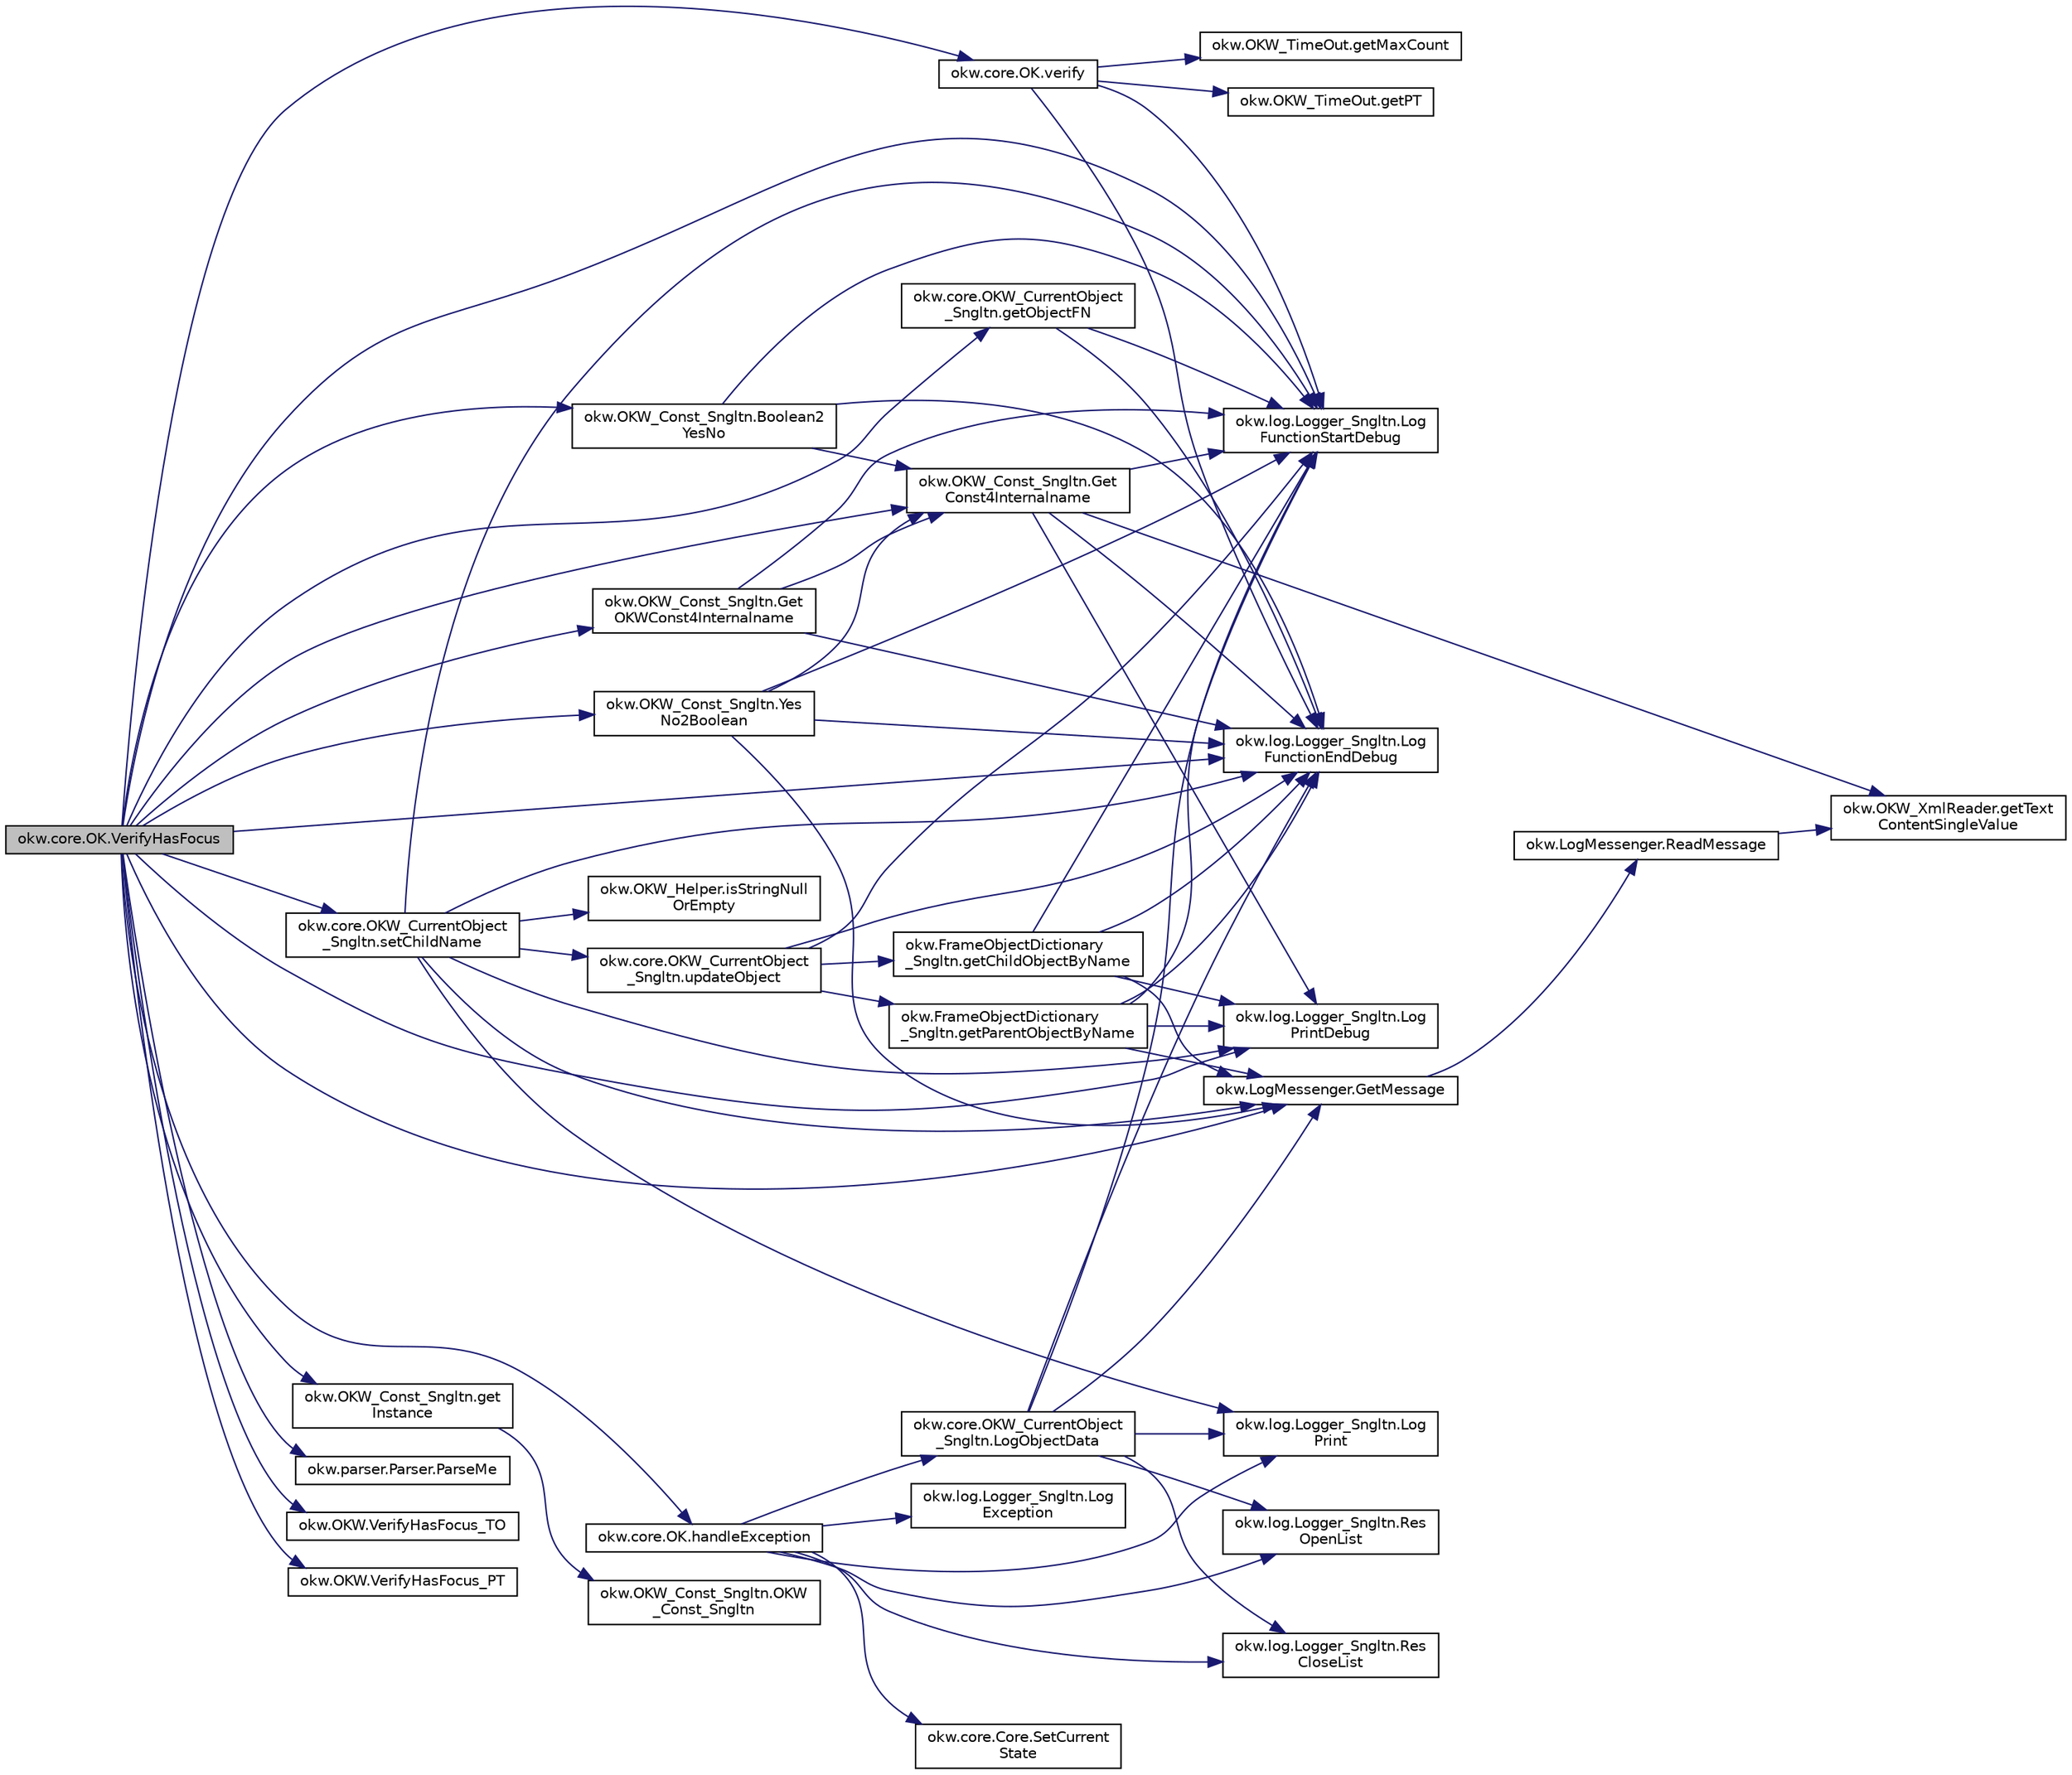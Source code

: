 digraph "okw.core.OK.VerifyHasFocus"
{
 // INTERACTIVE_SVG=YES
 // LATEX_PDF_SIZE
  edge [fontname="Helvetica",fontsize="10",labelfontname="Helvetica",labelfontsize="10"];
  node [fontname="Helvetica",fontsize="10",shape=record];
  rankdir="LR";
  Node1407 [label="okw.core.OK.VerifyHasFocus",height=0.2,width=0.4,color="black", fillcolor="grey75", style="filled", fontcolor="black",tooltip="Vergleicht den Fokus-Zustand des gegebenen Objekts mit dem erwarteten Wert."];
  Node1407 -> Node1408 [color="midnightblue",fontsize="10",style="solid",fontname="Helvetica"];
  Node1408 [label="okw.log.Logger_Sngltn.Log\lFunctionStartDebug",height=0.2,width=0.4,color="black", fillcolor="white", style="filled",URL="$classokw_1_1log_1_1_logger___sngltn.html#a2d4c3d22d2a52b92873ee2f3853d9c42",tooltip="LogFunctionStartDebug:"];
  Node1407 -> Node1409 [color="midnightblue",fontsize="10",style="solid",fontname="Helvetica"];
  Node1409 [label="okw.OKW_Const_Sngltn.get\lInstance",height=0.2,width=0.4,color="black", fillcolor="white", style="filled",URL="$classokw_1_1_o_k_w___const___sngltn.html#afdb8f095b58cbd870dbb8eb353e3b0bf",tooltip="Holt die einzige Instanz dieser Klasse."];
  Node1409 -> Node1410 [color="midnightblue",fontsize="10",style="solid",fontname="Helvetica"];
  Node1410 [label="okw.OKW_Const_Sngltn.OKW\l_Const_Sngltn",height=0.2,width=0.4,color="black", fillcolor="white", style="filled",URL="$classokw_1_1_o_k_w___const___sngltn.html#a8404c43fc549df30d37c369c7d6e89ae",tooltip="Privater Konstruktor ohne Parameter im Entwurfsmuster Singelton initialisiert die Klasse OKW_Const."];
  Node1407 -> Node1411 [color="midnightblue",fontsize="10",style="solid",fontname="Helvetica"];
  Node1411 [label="okw.OKW_Const_Sngltn.Get\lOKWConst4Internalname",height=0.2,width=0.4,color="black", fillcolor="white", style="filled",URL="$classokw_1_1_o_k_w___const___sngltn.html#a02c05c79f7ea6e862a81a64ce23941fd",tooltip="Methode ermittelt für Internalname und der aktuell eingestellten Sprache den Wert für OKWConst."];
  Node1411 -> Node1408 [color="midnightblue",fontsize="10",style="solid",fontname="Helvetica"];
  Node1411 -> Node1412 [color="midnightblue",fontsize="10",style="solid",fontname="Helvetica"];
  Node1412 [label="okw.OKW_Const_Sngltn.Get\lConst4Internalname",height=0.2,width=0.4,color="black", fillcolor="white", style="filled",URL="$classokw_1_1_o_k_w___const___sngltn.html#a51cde06bf07e855ba4d69ff36b9a27f7",tooltip="Methode ermittelt für Internalname und der aktuell eingestellten Sprache den Wert für Const."];
  Node1412 -> Node1408 [color="midnightblue",fontsize="10",style="solid",fontname="Helvetica"];
  Node1412 -> Node1413 [color="midnightblue",fontsize="10",style="solid",fontname="Helvetica"];
  Node1413 [label="okw.log.Logger_Sngltn.Log\lPrintDebug",height=0.2,width=0.4,color="black", fillcolor="white", style="filled",URL="$classokw_1_1log_1_1_logger___sngltn.html#a313f97c79ba4662d9daaf7f537dd02f4",tooltip="Loggt eine Nachricht."];
  Node1412 -> Node1414 [color="midnightblue",fontsize="10",style="solid",fontname="Helvetica"];
  Node1414 [label="okw.OKW_XmlReader.getText\lContentSingleValue",height=0.2,width=0.4,color="black", fillcolor="white", style="filled",URL="$classokw_1_1_o_k_w___xml_reader.html#ab920b5335a2e1429c14cc5f8e79f39eb",tooltip="Lies den TextContent eines Tag."];
  Node1412 -> Node1415 [color="midnightblue",fontsize="10",style="solid",fontname="Helvetica"];
  Node1415 [label="okw.log.Logger_Sngltn.Log\lFunctionEndDebug",height=0.2,width=0.4,color="black", fillcolor="white", style="filled",URL="$classokw_1_1log_1_1_logger___sngltn.html#a91b192a4e0381f6d02b791693d0fab84",tooltip="LogFunctionEndDebug:"];
  Node1411 -> Node1415 [color="midnightblue",fontsize="10",style="solid",fontname="Helvetica"];
  Node1407 -> Node1413 [color="midnightblue",fontsize="10",style="solid",fontname="Helvetica"];
  Node1407 -> Node1416 [color="midnightblue",fontsize="10",style="solid",fontname="Helvetica"];
  Node1416 [label="okw.LogMessenger.GetMessage",height=0.2,width=0.4,color="black", fillcolor="white", style="filled",URL="$classokw_1_1_log_messenger.html#af225d1f037d47b3b085175c09d78bdd2",tooltip="Holt die Log-Meldung für MethodeNmae/Textkey ohne weitere Parameter."];
  Node1416 -> Node1417 [color="midnightblue",fontsize="10",style="solid",fontname="Helvetica"];
  Node1417 [label="okw.LogMessenger.ReadMessage",height=0.2,width=0.4,color="black", fillcolor="white", style="filled",URL="$classokw_1_1_log_messenger.html#a530cd6ab82ec82a04206a2e976ec06e3",tooltip="Interne Kernfunktion holt die Log-Meldung mit Platzhaltern aus der XML-Datei."];
  Node1417 -> Node1414 [color="midnightblue",fontsize="10",style="solid",fontname="Helvetica"];
  Node1407 -> Node1418 [color="midnightblue",fontsize="10",style="solid",fontname="Helvetica"];
  Node1418 [label="okw.parser.Parser.ParseMe",height=0.2,width=0.4,color="black", fillcolor="white", style="filled",URL="$classokw_1_1parser_1_1_parser.html#a46afb901847316c744413ce473ecada3",tooltip="Parst einen _List&lt string&gt, ersetzt die Parser-Schlüsslewörter durch Werte."];
  Node1407 -> Node1412 [color="midnightblue",fontsize="10",style="solid",fontname="Helvetica"];
  Node1407 -> Node1419 [color="midnightblue",fontsize="10",style="solid",fontname="Helvetica"];
  Node1419 [label="okw.OKW_Const_Sngltn.Yes\lNo2Boolean",height=0.2,width=0.4,color="black", fillcolor="white", style="filled",URL="$classokw_1_1_o_k_w___const___sngltn.html#a99d340fb7556d8b20de03fbf1da17d77",tooltip="Konvertiert sprachabhängig Ja/Nein zu einem Booleanean Wert (Wahr/Falsch)."];
  Node1419 -> Node1408 [color="midnightblue",fontsize="10",style="solid",fontname="Helvetica"];
  Node1419 -> Node1412 [color="midnightblue",fontsize="10",style="solid",fontname="Helvetica"];
  Node1419 -> Node1415 [color="midnightblue",fontsize="10",style="solid",fontname="Helvetica"];
  Node1419 -> Node1416 [color="midnightblue",fontsize="10",style="solid",fontname="Helvetica"];
  Node1407 -> Node1420 [color="midnightblue",fontsize="10",style="solid",fontname="Helvetica"];
  Node1420 [label="okw.core.OKW_CurrentObject\l_Sngltn.setChildName",height=0.2,width=0.4,color="black", fillcolor="white", style="filled",URL="$classokw_1_1core_1_1_o_k_w___current_object___sngltn.html#a461fa1ff29f4bc4a9798707ea7b71849",tooltip="Setzt das Kindobjekt."];
  Node1420 -> Node1408 [color="midnightblue",fontsize="10",style="solid",fontname="Helvetica"];
  Node1420 -> Node1413 [color="midnightblue",fontsize="10",style="solid",fontname="Helvetica"];
  Node1420 -> Node1416 [color="midnightblue",fontsize="10",style="solid",fontname="Helvetica"];
  Node1420 -> Node1421 [color="midnightblue",fontsize="10",style="solid",fontname="Helvetica"];
  Node1421 [label="okw.OKW_Helper.isStringNull\lOrEmpty",height=0.2,width=0.4,color="black", fillcolor="white", style="filled",URL="$classokw_1_1_o_k_w___helper.html#a3a7ba0f42b29adf70574830688e72e4a",tooltip="Prüft ob der gegeben String fpsStrin null oder leer (\"\") ist."];
  Node1420 -> Node1422 [color="midnightblue",fontsize="10",style="solid",fontname="Helvetica"];
  Node1422 [label="okw.log.Logger_Sngltn.Log\lPrint",height=0.2,width=0.4,color="black", fillcolor="white", style="filled",URL="$classokw_1_1log_1_1_logger___sngltn.html#a8ebceaddd6cc6963ddb8e08c72ea808c",tooltip="LogPrint Function: Prints the values of expressions to the results file."];
  Node1420 -> Node1423 [color="midnightblue",fontsize="10",style="solid",fontname="Helvetica"];
  Node1423 [label="okw.core.OKW_CurrentObject\l_Sngltn.updateObject",height=0.2,width=0.4,color="black", fillcolor="white", style="filled",URL="$classokw_1_1core_1_1_o_k_w___current_object___sngltn.html#a51204f2563ba8defb737da6653705819",tooltip="Methode aktualisert zwei Werte:"];
  Node1423 -> Node1408 [color="midnightblue",fontsize="10",style="solid",fontname="Helvetica"];
  Node1423 -> Node1424 [color="midnightblue",fontsize="10",style="solid",fontname="Helvetica"];
  Node1424 [label="okw.FrameObjectDictionary\l_Sngltn.getParentObjectByName",height=0.2,width=0.4,color="black", fillcolor="white", style="filled",URL="$classokw_1_1_frame_object_dictionary___sngltn.html#aeec07d71cbebe71ec3ec4d27e86d6c5c",tooltip="Die Methode liefert das Frame-Object des gegebenen FN eines Fensterobjektes zurück."];
  Node1424 -> Node1408 [color="midnightblue",fontsize="10",style="solid",fontname="Helvetica"];
  Node1424 -> Node1413 [color="midnightblue",fontsize="10",style="solid",fontname="Helvetica"];
  Node1424 -> Node1416 [color="midnightblue",fontsize="10",style="solid",fontname="Helvetica"];
  Node1424 -> Node1415 [color="midnightblue",fontsize="10",style="solid",fontname="Helvetica"];
  Node1423 -> Node1425 [color="midnightblue",fontsize="10",style="solid",fontname="Helvetica"];
  Node1425 [label="okw.FrameObjectDictionary\l_Sngltn.getChildObjectByName",height=0.2,width=0.4,color="black", fillcolor="white", style="filled",URL="$classokw_1_1_frame_object_dictionary___sngltn.html#a0a71734828093357dfc88b5fa242e361",tooltip="Die Methode liefert das Objekt des gegebenen Kindobjekttests zurück."];
  Node1425 -> Node1408 [color="midnightblue",fontsize="10",style="solid",fontname="Helvetica"];
  Node1425 -> Node1413 [color="midnightblue",fontsize="10",style="solid",fontname="Helvetica"];
  Node1425 -> Node1416 [color="midnightblue",fontsize="10",style="solid",fontname="Helvetica"];
  Node1425 -> Node1415 [color="midnightblue",fontsize="10",style="solid",fontname="Helvetica"];
  Node1423 -> Node1415 [color="midnightblue",fontsize="10",style="solid",fontname="Helvetica"];
  Node1420 -> Node1415 [color="midnightblue",fontsize="10",style="solid",fontname="Helvetica"];
  Node1407 -> Node1426 [color="midnightblue",fontsize="10",style="solid",fontname="Helvetica"];
  Node1426 [label="okw.core.OKW_CurrentObject\l_Sngltn.getObjectFN",height=0.2,width=0.4,color="black", fillcolor="white", style="filled",URL="$classokw_1_1core_1_1_o_k_w___current_object___sngltn.html#a8a957bc040b9487a21adb41a52c56fd4",tooltip="Ermittelt den ObjektNamen des aktuellen Objektes."];
  Node1426 -> Node1408 [color="midnightblue",fontsize="10",style="solid",fontname="Helvetica"];
  Node1426 -> Node1415 [color="midnightblue",fontsize="10",style="solid",fontname="Helvetica"];
  Node1407 -> Node1427 [color="midnightblue",fontsize="10",style="solid",fontname="Helvetica"];
  Node1427 [label="okw.OKW.VerifyHasFocus_TO",height=0.2,width=0.4,color="black", fillcolor="white", style="filled",URL="$interfaceokw_1_1_o_k_w.html#a2e5c519938e16b03efe07734a4497588",tooltip="TimeOut in Sekunden [s] für das Schlüsselwort VerifyHasFocus."];
  Node1407 -> Node1428 [color="midnightblue",fontsize="10",style="solid",fontname="Helvetica"];
  Node1428 [label="okw.OKW.VerifyHasFocus_PT",height=0.2,width=0.4,color="black", fillcolor="white", style="filled",URL="$interfaceokw_1_1_o_k_w.html#a1b87d4e6b44b93fbf858c3653c458d18",tooltip="Polling Time in [ms] für das Schlüsselwort VerifyHasFocus."];
  Node1407 -> Node1429 [color="midnightblue",fontsize="10",style="solid",fontname="Helvetica"];
  Node1429 [label="okw.core.OK.verify",height=0.2,width=0.4,color="black", fillcolor="white", style="filled",URL="$classokw_1_1core_1_1_o_k.html#a72bd122dc6ef47485e602d72aeef099d",tooltip=" "];
  Node1429 -> Node1408 [color="midnightblue",fontsize="10",style="solid",fontname="Helvetica"];
  Node1429 -> Node1430 [color="midnightblue",fontsize="10",style="solid",fontname="Helvetica"];
  Node1430 [label="okw.OKW_TimeOut.getMaxCount",height=0.2,width=0.4,color="black", fillcolor="white", style="filled",URL="$classokw_1_1_o_k_w___time_out.html#adf7b9cc33db065c1f284bb5db2227b51",tooltip="Anzahl der berechnetten Zyklen."];
  Node1429 -> Node1431 [color="midnightblue",fontsize="10",style="solid",fontname="Helvetica"];
  Node1431 [label="okw.OKW_TimeOut.getPT",height=0.2,width=0.4,color="black", fillcolor="white", style="filled",URL="$classokw_1_1_o_k_w___time_out.html#ab7142e5e6adc82f308a70177c71ced2c",tooltip="Wartezeit zwischen zwei Pollings in [ms]."];
  Node1429 -> Node1415 [color="midnightblue",fontsize="10",style="solid",fontname="Helvetica"];
  Node1407 -> Node1432 [color="midnightblue",fontsize="10",style="solid",fontname="Helvetica"];
  Node1432 [label="okw.OKW_Const_Sngltn.Boolean2\lYesNo",height=0.2,width=0.4,color="black", fillcolor="white", style="filled",URL="$classokw_1_1_o_k_w___const___sngltn.html#afc1c3325b8bede60aa50b1d5ebfdddf1",tooltip="Konvertiert WAHR/FALSCH (true/false) sprachabhängig nach \"Ja\"/\"Nein\" (Yes/No)"];
  Node1432 -> Node1408 [color="midnightblue",fontsize="10",style="solid",fontname="Helvetica"];
  Node1432 -> Node1412 [color="midnightblue",fontsize="10",style="solid",fontname="Helvetica"];
  Node1432 -> Node1415 [color="midnightblue",fontsize="10",style="solid",fontname="Helvetica"];
  Node1407 -> Node1433 [color="midnightblue",fontsize="10",style="solid",fontname="Helvetica"];
  Node1433 [label="okw.core.OK.handleException",height=0.2,width=0.4,color="black", fillcolor="white", style="filled",URL="$classokw_1_1core_1_1_o_k.html#a5a6db6a457bcb71c893f5d4eb615b2b7",tooltip="Zentrale Exception-Behandlung."];
  Node1433 -> Node1422 [color="midnightblue",fontsize="10",style="solid",fontname="Helvetica"];
  Node1433 -> Node1434 [color="midnightblue",fontsize="10",style="solid",fontname="Helvetica"];
  Node1434 [label="okw.log.Logger_Sngltn.Log\lException",height=0.2,width=0.4,color="black", fillcolor="white", style="filled",URL="$classokw_1_1log_1_1_logger___sngltn.html#aa29d396a2b9df1ac57079d777c548181",tooltip="LogException Function: Logs a Script Exception to the results file."];
  Node1433 -> Node1435 [color="midnightblue",fontsize="10",style="solid",fontname="Helvetica"];
  Node1435 [label="okw.log.Logger_Sngltn.Res\lOpenList",height=0.2,width=0.4,color="black", fillcolor="white", style="filled",URL="$classokw_1_1log_1_1_logger___sngltn.html#ab4fc711bb4c754f251372ff3b14ab9c9",tooltip="Creates a new hierarchical level in the results file."];
  Node1433 -> Node1436 [color="midnightblue",fontsize="10",style="solid",fontname="Helvetica"];
  Node1436 [label="okw.log.Logger_Sngltn.Res\lCloseList",height=0.2,width=0.4,color="black", fillcolor="white", style="filled",URL="$classokw_1_1log_1_1_logger___sngltn.html#a9b54104f7e0b4c0a473877b19dfaed56",tooltip="Closes a hierarchical level in the results file that was opened with ResOpenList."];
  Node1433 -> Node1437 [color="midnightblue",fontsize="10",style="solid",fontname="Helvetica"];
  Node1437 [label="okw.core.OKW_CurrentObject\l_Sngltn.LogObjectData",height=0.2,width=0.4,color="black", fillcolor="white", style="filled",URL="$classokw_1_1core_1_1_o_k_w___current_object___sngltn.html#a01b48f2c86a2f91909143ee9063dfd86",tooltip="Methode gibt alle wichtigen Informationen zum aktuellen Objekt aus."];
  Node1437 -> Node1408 [color="midnightblue",fontsize="10",style="solid",fontname="Helvetica"];
  Node1437 -> Node1435 [color="midnightblue",fontsize="10",style="solid",fontname="Helvetica"];
  Node1437 -> Node1422 [color="midnightblue",fontsize="10",style="solid",fontname="Helvetica"];
  Node1437 -> Node1416 [color="midnightblue",fontsize="10",style="solid",fontname="Helvetica"];
  Node1437 -> Node1436 [color="midnightblue",fontsize="10",style="solid",fontname="Helvetica"];
  Node1437 -> Node1415 [color="midnightblue",fontsize="10",style="solid",fontname="Helvetica"];
  Node1433 -> Node1438 [color="midnightblue",fontsize="10",style="solid",fontname="Helvetica"];
  Node1438 [label="okw.core.Core.SetCurrent\lState",height=0.2,width=0.4,color="black", fillcolor="white", style="filled",URL="$classokw_1_1core_1_1_core.html#aafe6e3d88e810dabf350b37058d4af97",tooltip="Setter zum Setzen des aktuellen Zustandes."];
  Node1407 -> Node1415 [color="midnightblue",fontsize="10",style="solid",fontname="Helvetica"];
}
